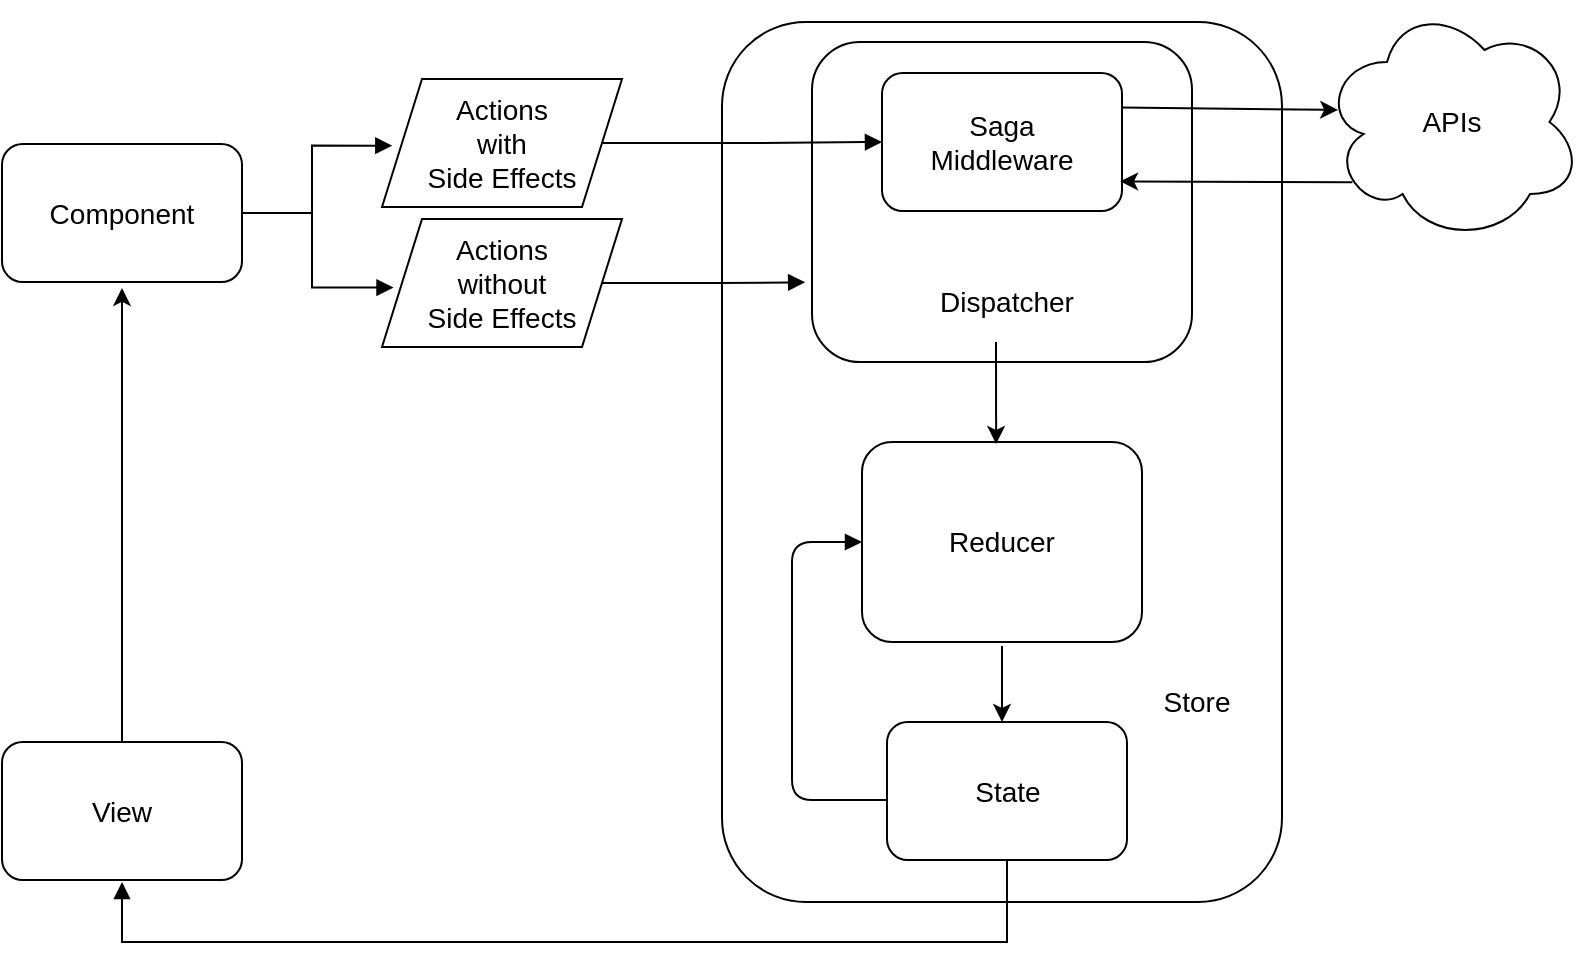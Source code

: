 <mxfile version="14.7.7" type="github"><diagram id="V01EG0jyXLPnW-UpccLp" name="Page-1"><mxGraphModel dx="1226" dy="831" grid="1" gridSize="10" guides="1" tooltips="1" connect="0" arrows="1" fold="1" page="1" pageScale="1" pageWidth="850" pageHeight="1100" math="0" shadow="0"><root><mxCell id="0"/><mxCell id="1" parent="0"/><mxCell id="pOCdpmIByfJvibC3W8wS-19" value="" style="rounded=1;whiteSpace=wrap;html=1;" vertex="1" parent="1"><mxGeometry x="410" y="220" width="280" height="440" as="geometry"/></mxCell><mxCell id="pOCdpmIByfJvibC3W8wS-32" style="edgeStyle=orthogonalEdgeStyle;rounded=0;orthogonalLoop=1;jettySize=auto;html=1;entryX=0.5;entryY=1.043;entryDx=0;entryDy=0;entryPerimeter=0;" edge="1" parent="1" source="pOCdpmIByfJvibC3W8wS-6" target="pOCdpmIByfJvibC3W8wS-27"><mxGeometry relative="1" as="geometry"/></mxCell><mxCell id="pOCdpmIByfJvibC3W8wS-6" value="&lt;font style=&quot;font-size: 14px&quot;&gt;View&lt;/font&gt;" style="rounded=1;whiteSpace=wrap;html=1;" vertex="1" parent="1"><mxGeometry x="50" y="580" width="120" height="69" as="geometry"/></mxCell><mxCell id="pOCdpmIByfJvibC3W8wS-9" value="" style="rounded=1;whiteSpace=wrap;html=1;" vertex="1" parent="1"><mxGeometry x="455" y="230" width="190" height="160" as="geometry"/></mxCell><mxCell id="pOCdpmIByfJvibC3W8wS-8" value="&lt;font style=&quot;font-size: 14px&quot;&gt;Saga&lt;br&gt;Middleware&lt;/font&gt;" style="rounded=1;whiteSpace=wrap;html=1;" vertex="1" parent="1"><mxGeometry x="490" y="245.5" width="120" height="69" as="geometry"/></mxCell><mxCell id="pOCdpmIByfJvibC3W8wS-10" value="&lt;font style=&quot;font-size: 14px&quot;&gt;APIs&lt;/font&gt;" style="ellipse;shape=cloud;whiteSpace=wrap;html=1;" vertex="1" parent="1"><mxGeometry x="710" y="210" width="130" height="120" as="geometry"/></mxCell><mxCell id="pOCdpmIByfJvibC3W8wS-14" value="" style="endArrow=classic;html=1;exitX=1;exitY=0.25;exitDx=0;exitDy=0;entryX=0.062;entryY=0.45;entryDx=0;entryDy=0;entryPerimeter=0;" edge="1" parent="1" source="pOCdpmIByfJvibC3W8wS-8" target="pOCdpmIByfJvibC3W8wS-10"><mxGeometry width="50" height="50" relative="1" as="geometry"><mxPoint x="695" y="350" as="sourcePoint"/><mxPoint x="745" y="300" as="targetPoint"/></mxGeometry></mxCell><mxCell id="pOCdpmIByfJvibC3W8wS-15" value="" style="endArrow=classic;html=1;entryX=0.992;entryY=0.785;entryDx=0;entryDy=0;entryPerimeter=0;exitX=0.117;exitY=0.751;exitDx=0;exitDy=0;exitPerimeter=0;" edge="1" parent="1" source="pOCdpmIByfJvibC3W8wS-10" target="pOCdpmIByfJvibC3W8wS-8"><mxGeometry width="50" height="50" relative="1" as="geometry"><mxPoint x="730" y="320" as="sourcePoint"/><mxPoint x="611" y="320" as="targetPoint"/></mxGeometry></mxCell><mxCell id="pOCdpmIByfJvibC3W8wS-18" value="&lt;font style=&quot;font-size: 14px&quot;&gt;Dispatcher&lt;/font&gt;" style="text;html=1;strokeColor=none;fillColor=none;align=center;verticalAlign=middle;whiteSpace=wrap;rounded=0;" vertex="1" parent="1"><mxGeometry x="540" y="350" width="25" height="20" as="geometry"/></mxCell><mxCell id="pOCdpmIByfJvibC3W8wS-21" value="&lt;font style=&quot;font-size: 14px&quot;&gt;Reducer&lt;/font&gt;" style="rounded=1;whiteSpace=wrap;html=1;" vertex="1" parent="1"><mxGeometry x="480" y="430" width="140" height="100" as="geometry"/></mxCell><mxCell id="pOCdpmIByfJvibC3W8wS-54" style="edgeStyle=orthogonalEdgeStyle;rounded=0;orthogonalLoop=1;jettySize=auto;html=1;startArrow=none;startFill=0;endArrow=block;endFill=1;" edge="1" parent="1" source="pOCdpmIByfJvibC3W8wS-23"><mxGeometry relative="1" as="geometry"><mxPoint x="110" y="650" as="targetPoint"/><Array as="points"><mxPoint x="552" y="680"/><mxPoint x="110" y="680"/></Array></mxGeometry></mxCell><mxCell id="pOCdpmIByfJvibC3W8wS-23" value="&lt;font style=&quot;font-size: 14px&quot;&gt;State&lt;/font&gt;" style="rounded=1;whiteSpace=wrap;html=1;" vertex="1" parent="1"><mxGeometry x="492.5" y="570" width="120" height="69" as="geometry"/></mxCell><mxCell id="pOCdpmIByfJvibC3W8wS-46" style="edgeStyle=orthogonalEdgeStyle;rounded=0;orthogonalLoop=1;jettySize=auto;html=1;entryX=0.048;entryY=0.536;entryDx=0;entryDy=0;entryPerimeter=0;startArrow=none;startFill=0;endArrow=block;endFill=1;" edge="1" parent="1" source="pOCdpmIByfJvibC3W8wS-27" target="pOCdpmIByfJvibC3W8wS-45"><mxGeometry relative="1" as="geometry"/></mxCell><mxCell id="pOCdpmIByfJvibC3W8wS-48" style="edgeStyle=orthogonalEdgeStyle;rounded=0;orthogonalLoop=1;jettySize=auto;html=1;entryX=0.043;entryY=0.521;entryDx=0;entryDy=0;entryPerimeter=0;startArrow=none;startFill=0;endArrow=block;endFill=1;" edge="1" parent="1" source="pOCdpmIByfJvibC3W8wS-27" target="pOCdpmIByfJvibC3W8wS-43"><mxGeometry relative="1" as="geometry"/></mxCell><mxCell id="pOCdpmIByfJvibC3W8wS-27" value="&lt;font style=&quot;font-size: 14px&quot;&gt;Component&lt;/font&gt;" style="rounded=1;whiteSpace=wrap;html=1;" vertex="1" parent="1"><mxGeometry x="50" y="281" width="120" height="69" as="geometry"/></mxCell><mxCell id="pOCdpmIByfJvibC3W8wS-33" value="" style="endArrow=classic;html=1;entryX=0.479;entryY=0.01;entryDx=0;entryDy=0;entryPerimeter=0;" edge="1" parent="1" target="pOCdpmIByfJvibC3W8wS-21"><mxGeometry width="50" height="50" relative="1" as="geometry"><mxPoint x="547" y="380" as="sourcePoint"/><mxPoint x="455" y="460" as="targetPoint"/></mxGeometry></mxCell><mxCell id="pOCdpmIByfJvibC3W8wS-36" value="" style="endArrow=none;html=1;endFill=0;startArrow=block;startFill=1;entryX=0.003;entryY=0.565;entryDx=0;entryDy=0;entryPerimeter=0;" edge="1" parent="1" source="pOCdpmIByfJvibC3W8wS-21" target="pOCdpmIByfJvibC3W8wS-23"><mxGeometry width="50" height="50" relative="1" as="geometry"><mxPoint x="405" y="510" as="sourcePoint"/><mxPoint x="480" y="600" as="targetPoint"/><Array as="points"><mxPoint x="445" y="480"/><mxPoint x="445" y="609"/></Array></mxGeometry></mxCell><mxCell id="pOCdpmIByfJvibC3W8wS-38" value="" style="endArrow=classic;html=1;exitX=0.5;exitY=1.02;exitDx=0;exitDy=0;exitPerimeter=0;" edge="1" parent="1" source="pOCdpmIByfJvibC3W8wS-21"><mxGeometry width="50" height="50" relative="1" as="geometry"><mxPoint x="405" y="510" as="sourcePoint"/><mxPoint x="550" y="570" as="targetPoint"/></mxGeometry></mxCell><mxCell id="pOCdpmIByfJvibC3W8wS-39" value="&lt;font style=&quot;font-size: 14px&quot;&gt;Store&lt;br&gt;&lt;/font&gt;" style="text;html=1;strokeColor=none;fillColor=none;align=center;verticalAlign=middle;whiteSpace=wrap;rounded=0;" vertex="1" parent="1"><mxGeometry x="635" y="550" width="25" height="20" as="geometry"/></mxCell><mxCell id="pOCdpmIByfJvibC3W8wS-50" style="edgeStyle=orthogonalEdgeStyle;rounded=0;orthogonalLoop=1;jettySize=auto;html=1;entryX=0;entryY=0.5;entryDx=0;entryDy=0;entryPerimeter=0;startArrow=none;startFill=0;endArrow=block;endFill=1;" edge="1" parent="1" source="pOCdpmIByfJvibC3W8wS-43" target="pOCdpmIByfJvibC3W8wS-8"><mxGeometry relative="1" as="geometry"/></mxCell><mxCell id="pOCdpmIByfJvibC3W8wS-43" value="&lt;font style=&quot;font-size: 14px&quot;&gt;Actions&lt;br&gt;with&lt;br&gt;Side Effects&lt;/font&gt;" style="shape=parallelogram;perimeter=parallelogramPerimeter;whiteSpace=wrap;html=1;fixedSize=1;" vertex="1" parent="1"><mxGeometry x="240" y="248.5" width="120" height="64" as="geometry"/></mxCell><mxCell id="pOCdpmIByfJvibC3W8wS-53" style="edgeStyle=orthogonalEdgeStyle;rounded=0;orthogonalLoop=1;jettySize=auto;html=1;entryX=-0.018;entryY=0.751;entryDx=0;entryDy=0;entryPerimeter=0;startArrow=none;startFill=0;endArrow=block;endFill=1;" edge="1" parent="1" source="pOCdpmIByfJvibC3W8wS-45" target="pOCdpmIByfJvibC3W8wS-9"><mxGeometry relative="1" as="geometry"/></mxCell><mxCell id="pOCdpmIByfJvibC3W8wS-45" value="&lt;font style=&quot;font-size: 14px&quot;&gt;Actions&lt;br&gt;without&lt;br&gt;Side Effects&lt;/font&gt;" style="shape=parallelogram;perimeter=parallelogramPerimeter;whiteSpace=wrap;html=1;fixedSize=1;" vertex="1" parent="1"><mxGeometry x="240" y="318.5" width="120" height="64" as="geometry"/></mxCell></root></mxGraphModel></diagram></mxfile>